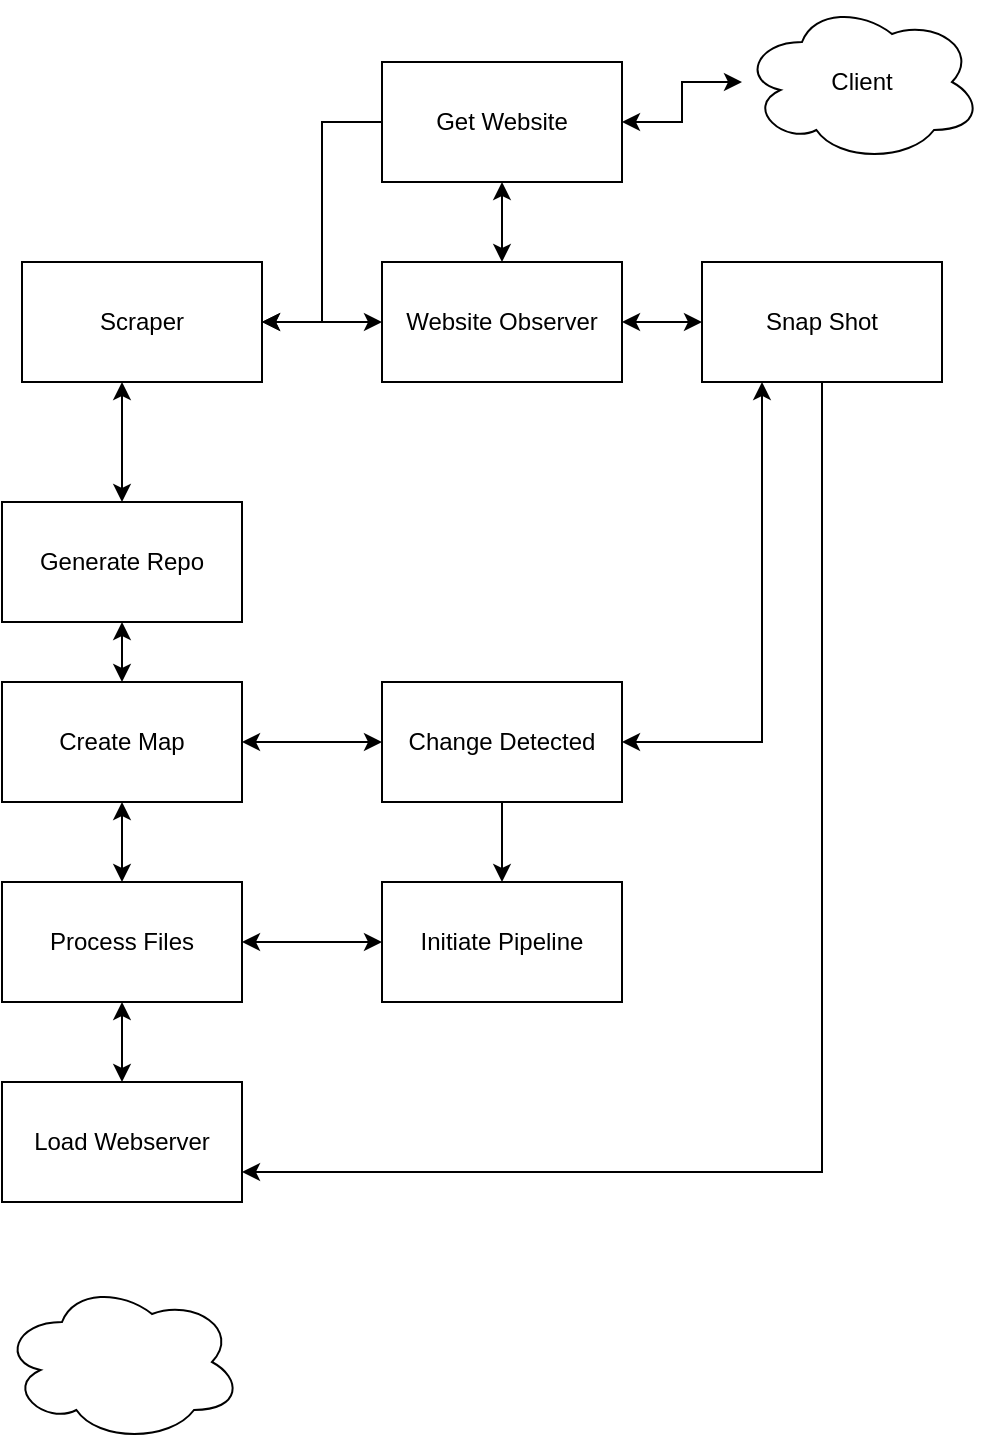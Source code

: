 <mxfile version="14.6.6" type="github"><diagram id="mkPTXDgTZ2xEW0pmStP5" name="Page-1"><mxGraphModel dx="1206" dy="791" grid="1" gridSize="10" guides="1" tooltips="1" connect="1" arrows="1" fold="1" page="1" pageScale="1" pageWidth="827" pageHeight="1169" math="0" shadow="0"><root><mxCell id="0"/><mxCell id="1" parent="0"/><mxCell id="R3meh9dRYSSQywnfEcUZ-5" style="edgeStyle=orthogonalEdgeStyle;rounded=0;orthogonalLoop=1;jettySize=auto;html=1;entryX=1;entryY=0.5;entryDx=0;entryDy=0;startArrow=none;startFill=0;" edge="1" parent="1" source="R3meh9dRYSSQywnfEcUZ-1" target="R3meh9dRYSSQywnfEcUZ-3"><mxGeometry relative="1" as="geometry"/></mxCell><mxCell id="R3meh9dRYSSQywnfEcUZ-18" style="edgeStyle=orthogonalEdgeStyle;rounded=0;orthogonalLoop=1;jettySize=auto;html=1;startArrow=classic;startFill=1;endArrow=classic;endFill=1;" edge="1" parent="1" source="R3meh9dRYSSQywnfEcUZ-1" target="R3meh9dRYSSQywnfEcUZ-16"><mxGeometry relative="1" as="geometry"/></mxCell><mxCell id="R3meh9dRYSSQywnfEcUZ-1" value="Get Website" style="rounded=0;whiteSpace=wrap;html=1;" vertex="1" parent="1"><mxGeometry x="330" y="50" width="120" height="60" as="geometry"/></mxCell><mxCell id="R3meh9dRYSSQywnfEcUZ-19" style="edgeStyle=orthogonalEdgeStyle;rounded=0;orthogonalLoop=1;jettySize=auto;html=1;entryX=1;entryY=0.5;entryDx=0;entryDy=0;startArrow=classic;startFill=1;" edge="1" parent="1" source="R3meh9dRYSSQywnfEcUZ-2" target="R3meh9dRYSSQywnfEcUZ-1"><mxGeometry relative="1" as="geometry"/></mxCell><mxCell id="R3meh9dRYSSQywnfEcUZ-2" value="&lt;div&gt;Client&lt;/div&gt;" style="ellipse;shape=cloud;whiteSpace=wrap;html=1;" vertex="1" parent="1"><mxGeometry x="510" y="20" width="120" height="80" as="geometry"/></mxCell><mxCell id="R3meh9dRYSSQywnfEcUZ-7" style="edgeStyle=orthogonalEdgeStyle;rounded=0;orthogonalLoop=1;jettySize=auto;html=1;startArrow=classic;startFill=1;entryX=0.5;entryY=0;entryDx=0;entryDy=0;" edge="1" parent="1" source="R3meh9dRYSSQywnfEcUZ-3" target="R3meh9dRYSSQywnfEcUZ-6"><mxGeometry relative="1" as="geometry"><Array as="points"><mxPoint x="200" y="250"/><mxPoint x="200" y="250"/></Array></mxGeometry></mxCell><mxCell id="R3meh9dRYSSQywnfEcUZ-3" value="Scraper" style="rounded=0;whiteSpace=wrap;html=1;" vertex="1" parent="1"><mxGeometry x="150" y="150" width="120" height="60" as="geometry"/></mxCell><mxCell id="R3meh9dRYSSQywnfEcUZ-12" style="edgeStyle=orthogonalEdgeStyle;rounded=0;orthogonalLoop=1;jettySize=auto;html=1;startArrow=classic;startFill=1;" edge="1" parent="1" source="R3meh9dRYSSQywnfEcUZ-6" target="R3meh9dRYSSQywnfEcUZ-8"><mxGeometry relative="1" as="geometry"/></mxCell><mxCell id="R3meh9dRYSSQywnfEcUZ-6" value="Generate Repo" style="rounded=0;whiteSpace=wrap;html=1;" vertex="1" parent="1"><mxGeometry x="140" y="270" width="120" height="60" as="geometry"/></mxCell><mxCell id="R3meh9dRYSSQywnfEcUZ-13" style="edgeStyle=orthogonalEdgeStyle;rounded=0;orthogonalLoop=1;jettySize=auto;html=1;entryX=0.5;entryY=0;entryDx=0;entryDy=0;startArrow=classic;startFill=1;" edge="1" parent="1" source="R3meh9dRYSSQywnfEcUZ-8" target="R3meh9dRYSSQywnfEcUZ-10"><mxGeometry relative="1" as="geometry"/></mxCell><mxCell id="R3meh9dRYSSQywnfEcUZ-8" value="Create Map" style="rounded=0;whiteSpace=wrap;html=1;" vertex="1" parent="1"><mxGeometry x="140" y="360" width="120" height="60" as="geometry"/></mxCell><mxCell id="R3meh9dRYSSQywnfEcUZ-15" style="edgeStyle=orthogonalEdgeStyle;rounded=0;orthogonalLoop=1;jettySize=auto;html=1;entryX=0.5;entryY=0;entryDx=0;entryDy=0;startArrow=classic;startFill=1;" edge="1" parent="1" source="R3meh9dRYSSQywnfEcUZ-10" target="R3meh9dRYSSQywnfEcUZ-14"><mxGeometry relative="1" as="geometry"/></mxCell><mxCell id="R3meh9dRYSSQywnfEcUZ-10" value="Process Files" style="rounded=0;whiteSpace=wrap;html=1;" vertex="1" parent="1"><mxGeometry x="140" y="460" width="120" height="60" as="geometry"/></mxCell><mxCell id="R3meh9dRYSSQywnfEcUZ-14" value="Load Webserver" style="rounded=0;whiteSpace=wrap;html=1;" vertex="1" parent="1"><mxGeometry x="140" y="560" width="120" height="60" as="geometry"/></mxCell><mxCell id="R3meh9dRYSSQywnfEcUZ-23" style="edgeStyle=orthogonalEdgeStyle;rounded=0;orthogonalLoop=1;jettySize=auto;html=1;entryX=0;entryY=0.5;entryDx=0;entryDy=0;startArrow=classic;startFill=1;" edge="1" parent="1" source="R3meh9dRYSSQywnfEcUZ-16" target="R3meh9dRYSSQywnfEcUZ-17"><mxGeometry relative="1" as="geometry"/></mxCell><mxCell id="R3meh9dRYSSQywnfEcUZ-26" style="edgeStyle=orthogonalEdgeStyle;rounded=0;orthogonalLoop=1;jettySize=auto;html=1;startArrow=classic;startFill=1;" edge="1" parent="1" source="R3meh9dRYSSQywnfEcUZ-16" target="R3meh9dRYSSQywnfEcUZ-3"><mxGeometry relative="1" as="geometry"/></mxCell><mxCell id="R3meh9dRYSSQywnfEcUZ-16" value="Website Observer" style="rounded=0;whiteSpace=wrap;html=1;" vertex="1" parent="1"><mxGeometry x="330" y="150" width="120" height="60" as="geometry"/></mxCell><mxCell id="R3meh9dRYSSQywnfEcUZ-24" style="edgeStyle=orthogonalEdgeStyle;rounded=0;orthogonalLoop=1;jettySize=auto;html=1;entryX=1;entryY=0.75;entryDx=0;entryDy=0;startArrow=none;startFill=0;" edge="1" parent="1" source="R3meh9dRYSSQywnfEcUZ-17" target="R3meh9dRYSSQywnfEcUZ-14"><mxGeometry relative="1" as="geometry"><Array as="points"><mxPoint x="550" y="605"/></Array></mxGeometry></mxCell><mxCell id="R3meh9dRYSSQywnfEcUZ-17" value="Snap Shot" style="rounded=0;whiteSpace=wrap;html=1;" vertex="1" parent="1"><mxGeometry x="490" y="150" width="120" height="60" as="geometry"/></mxCell><mxCell id="R3meh9dRYSSQywnfEcUZ-22" style="edgeStyle=orthogonalEdgeStyle;rounded=0;orthogonalLoop=1;jettySize=auto;html=1;entryX=1;entryY=0.5;entryDx=0;entryDy=0;startArrow=classic;startFill=1;" edge="1" parent="1" source="R3meh9dRYSSQywnfEcUZ-21" target="R3meh9dRYSSQywnfEcUZ-8"><mxGeometry relative="1" as="geometry"/></mxCell><mxCell id="R3meh9dRYSSQywnfEcUZ-25" style="edgeStyle=orthogonalEdgeStyle;rounded=0;orthogonalLoop=1;jettySize=auto;html=1;entryX=0.25;entryY=1;entryDx=0;entryDy=0;startArrow=classic;startFill=1;" edge="1" parent="1" source="R3meh9dRYSSQywnfEcUZ-21" target="R3meh9dRYSSQywnfEcUZ-17"><mxGeometry relative="1" as="geometry"/></mxCell><mxCell id="R3meh9dRYSSQywnfEcUZ-34" style="edgeStyle=orthogonalEdgeStyle;rounded=0;orthogonalLoop=1;jettySize=auto;html=1;startArrow=none;startFill=0;endArrow=classic;endFill=1;" edge="1" parent="1" source="R3meh9dRYSSQywnfEcUZ-21" target="R3meh9dRYSSQywnfEcUZ-33"><mxGeometry relative="1" as="geometry"/></mxCell><mxCell id="R3meh9dRYSSQywnfEcUZ-21" value="Change Detected" style="rounded=0;whiteSpace=wrap;html=1;" vertex="1" parent="1"><mxGeometry x="330" y="360" width="120" height="60" as="geometry"/></mxCell><mxCell id="R3meh9dRYSSQywnfEcUZ-31" value="" style="ellipse;shape=cloud;whiteSpace=wrap;html=1;" vertex="1" parent="1"><mxGeometry x="140" y="660" width="120" height="80" as="geometry"/></mxCell><mxCell id="R3meh9dRYSSQywnfEcUZ-35" style="edgeStyle=orthogonalEdgeStyle;rounded=0;orthogonalLoop=1;jettySize=auto;html=1;startArrow=classic;startFill=1;endArrow=classic;endFill=1;" edge="1" parent="1" source="R3meh9dRYSSQywnfEcUZ-33" target="R3meh9dRYSSQywnfEcUZ-10"><mxGeometry relative="1" as="geometry"/></mxCell><mxCell id="R3meh9dRYSSQywnfEcUZ-33" value="&lt;div&gt;Initiate Pipeline&lt;/div&gt;" style="rounded=0;whiteSpace=wrap;html=1;" vertex="1" parent="1"><mxGeometry x="330" y="460" width="120" height="60" as="geometry"/></mxCell></root></mxGraphModel></diagram></mxfile>